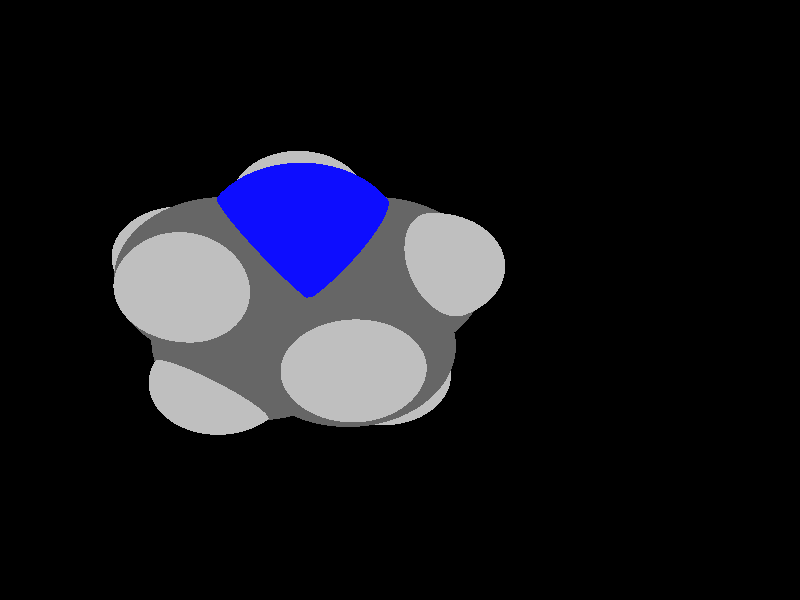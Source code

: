 global_settings {
	ambient_light rgb <0.200000002980232, 0.200000002980232, 0.200000002980232>
	max_trace_level 15
}

background { color rgb <0,0,0> }

camera {
	perspective
	location <-2.6469910859625, -0.693977549184077, -17.3064792595167>
	angle 40
	up <-0.987591979082651, 0.0208797585708933, 0.155647417368982>
	right <-0.028227847798752, -0.998581333119582, -0.0451498588454969> * 1
	direction <0.154483887380734, -0.048983230060287, 0.986780305697574> }

light_source {
	<-19.5413442745192, -16.545841055637, -20.5667356892978>
	color rgb <1, 1, 1>
	fade_distance 45.0064076397744
	fade_power 0
	spotlight
	area_light <20, 0, 0>, <0, 0, 20>, 20, 20
	circular
	orient
	point_at <19.5413442745192, 16.545841055637, 20.5667356892978>
}

light_source {
	<-13.3104234325886, 17.7547868972996, 14.3674682134383>
	color rgb <0.300000011920929, 0.300000011920929, 0.300000011920929> shadowless
	fade_distance 45.0064076397744
	fade_power 0
	parallel
	point_at <13.3104234325886, -17.7547868972996, -14.3674682134383>
}

#default {
	finish {ambient 0.5 diffuse 1 specular 0.2 roughness .01 metallic 1}
}

union {
cylinder {
	<-1.22337707884745, 0.00757405426096789, -0.157729015663748>, 	<-0.817449870054431, -0.572874951256451, -0.0304629615232013>, 0.075
	pigment { rgbt <0.0500000007450581, 0.0500000007450581, 1, 0> }
}
cylinder {
	<-0.817449870054431, -0.572874951256451, -0.0304629615232013>, 	<-0.396292965164205, -1.17510141283611, 0.101577897769764>, 0.075
	pigment { rgbt <0.400000005960464, 0.400000005960464, 0.400000005960464, 0> }
}
cylinder {
	<-0.396292965164205, -1.17510141283611, 0.101577897769764>, 	<0.313495103716089, -0.964357932129437, -0.0585300844548035>, 0.075
	pigment { rgbt <0.400000005960464, 0.400000005960464, 0.400000005960464, 0> }
}
cylinder {
	<0.313495103716089, -0.964357932129437, -0.0585300844548035>, 	<1.02328317259638, -0.753614451422759, -0.218638066679371>, 0.075
	pigment { rgbt <0.400000005960464, 0.400000005960464, 0.400000005960464, 0> }
}
cylinder {
	<1.02328317259638, -0.753614451422759, -0.218638066679371>, 	<1.03019616831815, -0.0294075211535489, -0.000694387735540272>, 0.075
	pigment { rgbt <0.400000005960464, 0.400000005960464, 0.400000005960464, 0> }
}
cylinder {
	<1.03019616831815, -0.0294075211535489, -0.000694387735540272>, 	<1.03710916403991, 0.694799409115661, 0.217249291208291>, 0.075
	pigment { rgbt <0.400000005960464, 0.400000005960464, 0.400000005960464, 0> }
}
cylinder {
	<1.03710916403991, 0.694799409115661, 0.217249291208291>, 	<0.345963932677608, 0.93851364405682, 0.0212860099910164>, 0.075
	pigment { rgbt <0.400000005960464, 0.400000005960464, 0.400000005960464, 0> }
}
cylinder {
	<0.345963932677608, 0.93851364405682, 0.0212860099910164>, 	<-0.345181298684698, 1.18222787899798, -0.174677271226258>, 0.075
	pigment { rgbt <0.400000005960464, 0.400000005960464, 0.400000005960464, 0> }
}
cylinder {
	<-1.22337707884745, 0.00757405426096789, -0.157729015663748>, 	<-0.792362176743939, 0.584089353822878, -0.166047150272351>, 0.075
	pigment { rgbt <0.0500000007450581, 0.0500000007450581, 1, 0> }
}
cylinder {
	<-0.792362176743939, 0.584089353822878, -0.166047150272351>, 	<-0.345181298684698, 1.18222787899798, -0.174677271226258>, 0.075
	pigment { rgbt <0.400000005960464, 0.400000005960464, 0.400000005960464, 0> }
}
cylinder {
	<-0.396292965164205, -1.17510141283611, 0.101577897769764>, 	<-0.445294423845698, -1.34677181506533, 0.747031494268387>, 0.075
	pigment { rgbt <0.400000005960464, 0.400000005960464, 0.400000005960464, 0> }
}
cylinder {
	<-0.445294423845698, -1.34677181506533, 0.747031494268387>, 	<-0.476515435762135, -1.4561506747547, 1.15827872996346>, 0.075
	pigment { rgbt <0.75, 0.75, 0.75, 0> }
}
cylinder {
	<-0.396292965164205, -1.17510141283611, 0.101577897769764>, 	<-0.593653081848313, -1.69506862612247, -0.269096005462694>, 0.075
	pigment { rgbt <0.400000005960464, 0.400000005960464, 0.400000005960464, 0> }
}
cylinder {
	<-0.593653081848313, -1.69506862612247, -0.269096005462694>, 	<-0.719258576154442, -2.0259902933018, -0.505003237501964>, 0.075
	pigment { rgbt <0.75, 0.75, 0.75, 0> }
}
cylinder {
	<1.02328317259638, -0.753614451422759, -0.218638066679371>, 	<1.47959478089741, -1.1212834121455, 0.102663244444226>, 0.075
	pigment { rgbt <0.400000005960464, 0.400000005960464, 0.400000005960464, 0> }
}
cylinder {
	<1.47959478089741, -1.1212834121455, 0.102663244444226>, 	<1.76998923980263, -1.35526612694615, 0.307137815531014>, 0.075
	pigment { rgbt <0.75, 0.75, 0.75, 0> }
}
cylinder {
	<1.02328317259638, -0.753614451422759, -0.218638066679371>, 	<1.1389877346375, -0.798265994189056, -0.876904652188747>, 0.075
	pigment { rgbt <0.400000005960464, 0.400000005960464, 0.400000005960464, 0> }
}
cylinder {
	<1.1389877346375, -0.798265994189056, -0.876904652188747>, 	<1.21271827727651, -0.826719344858653, -1.29637257717418>, 0.075
	pigment { rgbt <0.75, 0.75, 0.75, 0> }
}
cylinder {
	<1.03710916403991, 0.694799409115661, 0.217249291208291>, 	<1.11559432228478, 0.732895151678784, 0.88146167590685>, 0.075
	pigment { rgbt <0.400000005960464, 0.400000005960464, 0.400000005960464, 0> }
}
cylinder {
	<1.11559432228478, 0.732895151678784, 0.88146167590685>, 	<1.1656104573511, 0.757172376164263, 1.3047434413861>, 0.075
	pigment { rgbt <0.75, 0.75, 0.75, 0> }
}
cylinder {
	<1.03710916403991, 0.694799409115661, 0.217249291208291>, 	<1.52625586072981, 1.04504894899635, -0.0737780493322719>, 0.075
	pigment { rgbt <0.400000005960464, 0.400000005960464, 0.400000005960464, 0> }
}
cylinder {
	<1.52625586072981, 1.04504894899635, -0.0737780493322719>, 	<1.83754657989595, 1.26794615323976, -0.258986516949334>, 0.075
	pigment { rgbt <0.75, 0.75, 0.75, 0> }
}
cylinder {
	<-0.345181298684698, 1.18222787899798, -0.174677271226258>, 	<-0.33554555379505, 1.43123733624734, -0.795844541210845>, 0.075
	pigment { rgbt <0.400000005960464, 0.400000005960464, 0.400000005960464, 0> }
}
cylinder {
	<-0.33554555379505, 1.43123733624734, -0.795844541210845>, 	<-0.329408278377066, 1.58983842400174, -1.19148334860896>, 0.075
	pigment { rgbt <0.75, 0.75, 0.75, 0> }
}
cylinder {
	<-0.345181298684698, 1.18222787899798, -0.174677271226258>, 	<-0.563963818199539, 1.66286484215747, 0.235671365764478>, 0.075
	pigment { rgbt <0.400000005960464, 0.400000005960464, 0.400000005960464, 0> }
}
cylinder {
	<-0.563963818199539, 1.66286484215747, 0.235671365764478>, 	<-0.70325183916911, 1.96886265017142, 0.496920069183506>, 0.075
	pigment { rgbt <0.75, 0.75, 0.75, 0> }
}
cylinder {
	<-1.22337707884745, 0.00757405426096789, -0.157729015663748>, 	<-1.64925203703858, 0.064572376855393, 0.285707138801557>, 0.075
	pigment { rgbt <0.0500000007450581, 0.0500000007450581, 1, 0> }
}
cylinder {
	<-1.64925203703858, 0.064572376855393, 0.285707138801557>, 	<-1.9261467444983, 0.101631456185891, 0.574019757109174>, 0.075
	pigment { rgbt <0.75, 0.75, 0.75, 0> }
}
sphere {
	<-1.22337707884745, 0.00757405426096789, -0.157729015663748>, 0.3834
	pigment { rgbt <0.0500000007450581, 0.0500000007450581, 1,0> }
}
sphere {
	<-0.396292965164205, -1.17510141283611, 0.101577897769764>, 0.4104
	pigment { rgbt <0.400000005960464, 0.400000005960464, 0.400000005960464,0> }
}
sphere {
	<1.02328317259638, -0.753614451422759, -0.218638066679371>, 0.4104
	pigment { rgbt <0.400000005960464, 0.400000005960464, 0.400000005960464,0> }
}
sphere {
	<1.03710916403991, 0.694799409115661, 0.217249291208291>, 0.4104
	pigment { rgbt <0.400000005960464, 0.400000005960464, 0.400000005960464,0> }
}
sphere {
	<-0.345181298684698, 1.18222787899798, -0.174677271226258>, 0.4104
	pigment { rgbt <0.400000005960464, 0.400000005960464, 0.400000005960464,0> }
}
sphere {
	<-0.476515435762135, -1.4561506747547, 1.15827872996346>, 0.1674
	pigment { rgbt <0.75, 0.75, 0.75,0> }
}
sphere {
	<-0.719258576154442, -2.0259902933018, -0.505003237501964>, 0.1674
	pigment { rgbt <0.75, 0.75, 0.75,0> }
}
sphere {
	<1.76998923980263, -1.35526612694615, 0.307137815531014>, 0.1674
	pigment { rgbt <0.75, 0.75, 0.75,0> }
}
sphere {
	<1.21271827727651, -0.826719344858653, -1.29637257717418>, 0.1674
	pigment { rgbt <0.75, 0.75, 0.75,0> }
}
sphere {
	<1.1656104573511, 0.757172376164263, 1.3047434413861>, 0.1674
	pigment { rgbt <0.75, 0.75, 0.75,0> }
}
sphere {
	<1.83754657989595, 1.26794615323976, -0.258986516949334>, 0.1674
	pigment { rgbt <0.75, 0.75, 0.75,0> }
}
sphere {
	<-0.329408278377066, 1.58983842400174, -1.19148334860896>, 0.1674
	pigment { rgbt <0.75, 0.75, 0.75,0> }
}
sphere {
	<-0.70325183916911, 1.96886265017142, 0.496920069183506>, 0.1674
	pigment { rgbt <0.75, 0.75, 0.75,0> }
}
sphere {
	<-1.9261467444983, 0.101631456185891, 0.574019757109174>, 0.1674
	pigment { rgbt <0.75, 0.75, 0.75,0> }
}
}
merge {
}
union {
}
merge {
sphere {
	<-1.22337707884745, 0.00757405426096789, -0.157729015663748>, 1.549845
	pigment { rgbt <0, 0, 0,0> }
}
sphere {
	<-0.396292965164205, -1.17510141283611, 0.101577897769764>, 1.69983
	pigment { rgbt <0, 0, 0,0> }
}
sphere {
	<1.02328317259638, -0.753614451422759, -0.218638066679371>, 1.69983
	pigment { rgbt <0, 0, 0,0> }
}
sphere {
	<1.03710916403991, 0.694799409115661, 0.217249291208291>, 1.69983
	pigment { rgbt <0, 0, 0,0> }
}
sphere {
	<-0.345181298684698, 1.18222787899798, -0.174677271226258>, 1.69983
	pigment { rgbt <0, 0, 0,0> }
}
sphere {
	<-0.476515435762135, -1.4561506747547, 1.15827872996346>, 1.09989
	pigment { rgbt <0, 0, 0,0> }
}
sphere {
	<-0.719258576154442, -2.0259902933018, -0.505003237501964>, 1.09989
	pigment { rgbt <0, 0, 0,0> }
}
sphere {
	<1.76998923980263, -1.35526612694615, 0.307137815531014>, 1.09989
	pigment { rgbt <0, 0, 0,0> }
}
sphere {
	<1.21271827727651, -0.826719344858653, -1.29637257717418>, 1.09989
	pigment { rgbt <0, 0, 0,0> }
}
sphere {
	<1.1656104573511, 0.757172376164263, 1.3047434413861>, 1.09989
	pigment { rgbt <0, 0, 0,0> }
}
sphere {
	<1.83754657989595, 1.26794615323976, -0.258986516949334>, 1.09989
	pigment { rgbt <0, 0, 0,0> }
}
sphere {
	<-0.329408278377066, 1.58983842400174, -1.19148334860896>, 1.09989
	pigment { rgbt <0, 0, 0,0> }
}
sphere {
	<-0.70325183916911, 1.96886265017142, 0.496920069183506>, 1.09989
	pigment { rgbt <0, 0, 0,0> }
}
sphere {
	<-1.9261467444983, 0.101631456185891, 0.574019757109174>, 1.09989
	pigment { rgbt <0, 0, 0,0> }
}
sphere {
	<-1.22337707884745, 0.00757405426096789, -0.157729015663748>, 1.55
	pigment { rgbt <0.0500000007450581, 0.0500000007450581, 1,0.350000023841858> }
}
sphere {
	<-0.396292965164205, -1.17510141283611, 0.101577897769764>, 1.7
	pigment { rgbt <0.400000005960464, 0.400000005960464, 0.400000005960464,0.350000023841858> }
}
sphere {
	<1.02328317259638, -0.753614451422759, -0.218638066679371>, 1.7
	pigment { rgbt <0.400000005960464, 0.400000005960464, 0.400000005960464,0.350000023841858> }
}
sphere {
	<1.03710916403991, 0.694799409115661, 0.217249291208291>, 1.7
	pigment { rgbt <0.400000005960464, 0.400000005960464, 0.400000005960464,0.350000023841858> }
}
sphere {
	<-0.345181298684698, 1.18222787899798, -0.174677271226258>, 1.7
	pigment { rgbt <0.400000005960464, 0.400000005960464, 0.400000005960464,0.350000023841858> }
}
sphere {
	<-0.476515435762135, -1.4561506747547, 1.15827872996346>, 1.1
	pigment { rgbt <0.75, 0.75, 0.75,0.350000023841858> }
}
sphere {
	<-0.719258576154442, -2.0259902933018, -0.505003237501964>, 1.1
	pigment { rgbt <0.75, 0.75, 0.75,0.350000023841858> }
}
sphere {
	<1.76998923980263, -1.35526612694615, 0.307137815531014>, 1.1
	pigment { rgbt <0.75, 0.75, 0.75,0.350000023841858> }
}
sphere {
	<1.21271827727651, -0.826719344858653, -1.29637257717418>, 1.1
	pigment { rgbt <0.75, 0.75, 0.75,0.350000023841858> }
}
sphere {
	<1.1656104573511, 0.757172376164263, 1.3047434413861>, 1.1
	pigment { rgbt <0.75, 0.75, 0.75,0.350000023841858> }
}
sphere {
	<1.83754657989595, 1.26794615323976, -0.258986516949334>, 1.1
	pigment { rgbt <0.75, 0.75, 0.75,0.350000023841858> }
}
sphere {
	<-0.329408278377066, 1.58983842400174, -1.19148334860896>, 1.1
	pigment { rgbt <0.75, 0.75, 0.75,0.350000023841858> }
}
sphere {
	<-0.70325183916911, 1.96886265017142, 0.496920069183506>, 1.1
	pigment { rgbt <0.75, 0.75, 0.75,0.350000023841858> }
}
sphere {
	<-1.9261467444983, 0.101631456185891, 0.574019757109174>, 1.1
	pigment { rgbt <0.75, 0.75, 0.75,0.350000023841858> }
}
}
